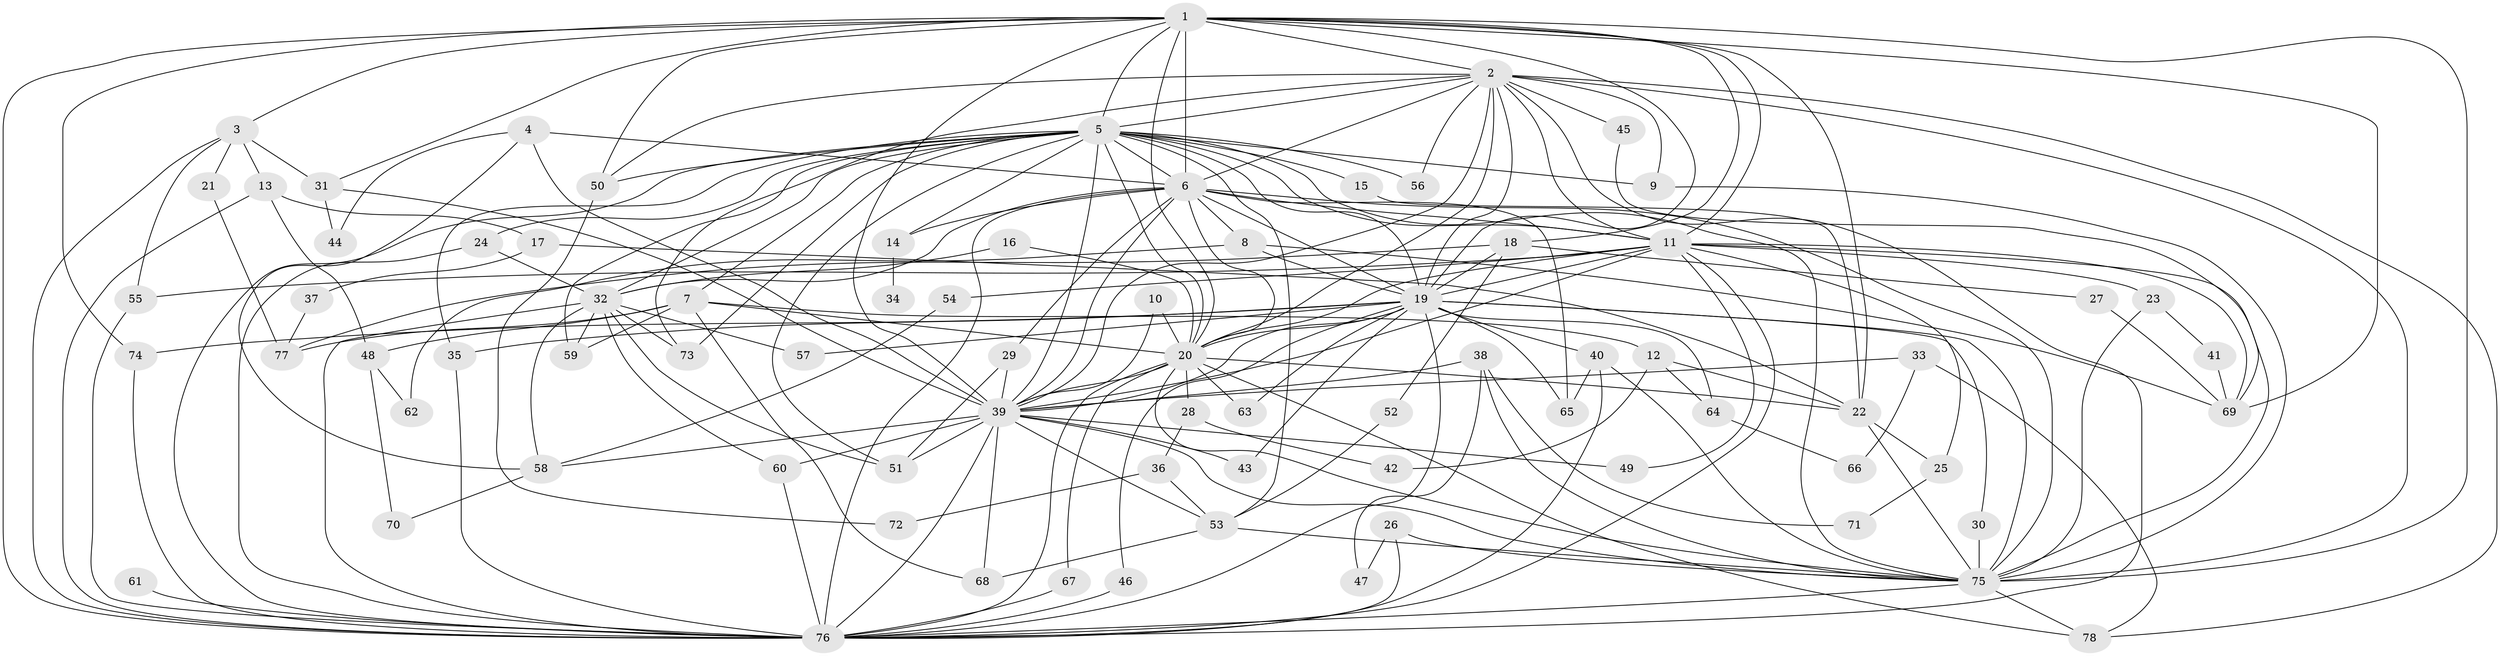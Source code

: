 // original degree distribution, {21: 0.009009009009009009, 24: 0.018018018018018018, 19: 0.009009009009009009, 23: 0.018018018018018018, 18: 0.009009009009009009, 16: 0.018018018018018018, 20: 0.009009009009009009, 3: 0.18018018018018017, 6: 0.036036036036036036, 4: 0.11711711711711711, 2: 0.5315315315315315, 11: 0.009009009009009009, 8: 0.009009009009009009, 7: 0.009009009009009009, 5: 0.018018018018018018}
// Generated by graph-tools (version 1.1) at 2025/36/03/04/25 23:36:20]
// undirected, 78 vertices, 199 edges
graph export_dot {
  node [color=gray90,style=filled];
  1;
  2;
  3;
  4;
  5;
  6;
  7;
  8;
  9;
  10;
  11;
  12;
  13;
  14;
  15;
  16;
  17;
  18;
  19;
  20;
  21;
  22;
  23;
  24;
  25;
  26;
  27;
  28;
  29;
  30;
  31;
  32;
  33;
  34;
  35;
  36;
  37;
  38;
  39;
  40;
  41;
  42;
  43;
  44;
  45;
  46;
  47;
  48;
  49;
  50;
  51;
  52;
  53;
  54;
  55;
  56;
  57;
  58;
  59;
  60;
  61;
  62;
  63;
  64;
  65;
  66;
  67;
  68;
  69;
  70;
  71;
  72;
  73;
  74;
  75;
  76;
  77;
  78;
  1 -- 2 [weight=1.0];
  1 -- 3 [weight=1.0];
  1 -- 5 [weight=1.0];
  1 -- 6 [weight=1.0];
  1 -- 11 [weight=2.0];
  1 -- 18 [weight=1.0];
  1 -- 19 [weight=1.0];
  1 -- 20 [weight=1.0];
  1 -- 22 [weight=1.0];
  1 -- 31 [weight=1.0];
  1 -- 39 [weight=2.0];
  1 -- 50 [weight=1.0];
  1 -- 69 [weight=1.0];
  1 -- 74 [weight=1.0];
  1 -- 75 [weight=2.0];
  1 -- 76 [weight=1.0];
  2 -- 5 [weight=1.0];
  2 -- 6 [weight=1.0];
  2 -- 9 [weight=1.0];
  2 -- 11 [weight=1.0];
  2 -- 19 [weight=1.0];
  2 -- 20 [weight=2.0];
  2 -- 39 [weight=1.0];
  2 -- 45 [weight=1.0];
  2 -- 50 [weight=1.0];
  2 -- 56 [weight=1.0];
  2 -- 73 [weight=1.0];
  2 -- 75 [weight=1.0];
  2 -- 76 [weight=1.0];
  2 -- 78 [weight=1.0];
  3 -- 13 [weight=1.0];
  3 -- 21 [weight=1.0];
  3 -- 31 [weight=1.0];
  3 -- 55 [weight=1.0];
  3 -- 76 [weight=1.0];
  4 -- 6 [weight=1.0];
  4 -- 39 [weight=1.0];
  4 -- 44 [weight=1.0];
  4 -- 58 [weight=1.0];
  5 -- 6 [weight=2.0];
  5 -- 7 [weight=1.0];
  5 -- 9 [weight=1.0];
  5 -- 11 [weight=1.0];
  5 -- 14 [weight=1.0];
  5 -- 15 [weight=1.0];
  5 -- 19 [weight=1.0];
  5 -- 20 [weight=1.0];
  5 -- 24 [weight=1.0];
  5 -- 32 [weight=1.0];
  5 -- 35 [weight=1.0];
  5 -- 39 [weight=1.0];
  5 -- 50 [weight=1.0];
  5 -- 51 [weight=1.0];
  5 -- 53 [weight=1.0];
  5 -- 56 [weight=1.0];
  5 -- 59 [weight=1.0];
  5 -- 73 [weight=1.0];
  5 -- 75 [weight=1.0];
  5 -- 76 [weight=1.0];
  6 -- 8 [weight=1.0];
  6 -- 11 [weight=1.0];
  6 -- 14 [weight=1.0];
  6 -- 19 [weight=2.0];
  6 -- 20 [weight=1.0];
  6 -- 29 [weight=1.0];
  6 -- 32 [weight=1.0];
  6 -- 39 [weight=1.0];
  6 -- 65 [weight=1.0];
  6 -- 75 [weight=2.0];
  6 -- 76 [weight=1.0];
  7 -- 12 [weight=1.0];
  7 -- 20 [weight=1.0];
  7 -- 48 [weight=1.0];
  7 -- 59 [weight=1.0];
  7 -- 68 [weight=1.0];
  7 -- 77 [weight=2.0];
  8 -- 19 [weight=1.0];
  8 -- 62 [weight=1.0];
  8 -- 69 [weight=1.0];
  9 -- 75 [weight=1.0];
  10 -- 20 [weight=1.0];
  10 -- 39 [weight=1.0];
  11 -- 19 [weight=1.0];
  11 -- 20 [weight=1.0];
  11 -- 23 [weight=1.0];
  11 -- 25 [weight=1.0];
  11 -- 39 [weight=1.0];
  11 -- 49 [weight=1.0];
  11 -- 54 [weight=1.0];
  11 -- 55 [weight=1.0];
  11 -- 69 [weight=1.0];
  11 -- 75 [weight=1.0];
  11 -- 76 [weight=1.0];
  12 -- 22 [weight=1.0];
  12 -- 42 [weight=1.0];
  12 -- 64 [weight=1.0];
  13 -- 17 [weight=1.0];
  13 -- 48 [weight=1.0];
  13 -- 76 [weight=1.0];
  14 -- 34 [weight=1.0];
  15 -- 22 [weight=1.0];
  16 -- 20 [weight=1.0];
  16 -- 32 [weight=1.0];
  17 -- 22 [weight=1.0];
  17 -- 37 [weight=1.0];
  18 -- 19 [weight=2.0];
  18 -- 27 [weight=1.0];
  18 -- 52 [weight=1.0];
  18 -- 77 [weight=1.0];
  19 -- 20 [weight=1.0];
  19 -- 30 [weight=1.0];
  19 -- 35 [weight=1.0];
  19 -- 39 [weight=1.0];
  19 -- 40 [weight=1.0];
  19 -- 43 [weight=1.0];
  19 -- 46 [weight=1.0];
  19 -- 57 [weight=1.0];
  19 -- 63 [weight=1.0];
  19 -- 64 [weight=1.0];
  19 -- 65 [weight=1.0];
  19 -- 74 [weight=1.0];
  19 -- 75 [weight=1.0];
  19 -- 76 [weight=1.0];
  20 -- 22 [weight=1.0];
  20 -- 28 [weight=1.0];
  20 -- 39 [weight=1.0];
  20 -- 63 [weight=1.0];
  20 -- 67 [weight=1.0];
  20 -- 75 [weight=1.0];
  20 -- 76 [weight=1.0];
  20 -- 78 [weight=1.0];
  21 -- 77 [weight=1.0];
  22 -- 25 [weight=1.0];
  22 -- 75 [weight=1.0];
  23 -- 41 [weight=1.0];
  23 -- 75 [weight=1.0];
  24 -- 32 [weight=1.0];
  24 -- 76 [weight=1.0];
  25 -- 71 [weight=1.0];
  26 -- 47 [weight=1.0];
  26 -- 75 [weight=1.0];
  26 -- 76 [weight=1.0];
  27 -- 69 [weight=1.0];
  28 -- 36 [weight=1.0];
  28 -- 42 [weight=1.0];
  29 -- 39 [weight=1.0];
  29 -- 51 [weight=1.0];
  30 -- 75 [weight=1.0];
  31 -- 39 [weight=1.0];
  31 -- 44 [weight=1.0];
  32 -- 51 [weight=1.0];
  32 -- 57 [weight=1.0];
  32 -- 58 [weight=1.0];
  32 -- 59 [weight=1.0];
  32 -- 60 [weight=1.0];
  32 -- 73 [weight=1.0];
  32 -- 76 [weight=1.0];
  33 -- 39 [weight=1.0];
  33 -- 66 [weight=1.0];
  33 -- 78 [weight=1.0];
  35 -- 76 [weight=1.0];
  36 -- 53 [weight=1.0];
  36 -- 72 [weight=1.0];
  37 -- 77 [weight=1.0];
  38 -- 39 [weight=1.0];
  38 -- 47 [weight=1.0];
  38 -- 71 [weight=1.0];
  38 -- 75 [weight=1.0];
  39 -- 43 [weight=2.0];
  39 -- 49 [weight=1.0];
  39 -- 51 [weight=1.0];
  39 -- 53 [weight=1.0];
  39 -- 58 [weight=1.0];
  39 -- 60 [weight=1.0];
  39 -- 68 [weight=1.0];
  39 -- 75 [weight=1.0];
  39 -- 76 [weight=1.0];
  40 -- 65 [weight=1.0];
  40 -- 75 [weight=1.0];
  40 -- 76 [weight=1.0];
  41 -- 69 [weight=1.0];
  45 -- 69 [weight=1.0];
  46 -- 76 [weight=1.0];
  48 -- 62 [weight=1.0];
  48 -- 70 [weight=1.0];
  50 -- 72 [weight=1.0];
  52 -- 53 [weight=1.0];
  53 -- 68 [weight=1.0];
  53 -- 75 [weight=1.0];
  54 -- 58 [weight=1.0];
  55 -- 76 [weight=1.0];
  58 -- 70 [weight=1.0];
  60 -- 76 [weight=1.0];
  61 -- 76 [weight=1.0];
  64 -- 66 [weight=1.0];
  67 -- 76 [weight=1.0];
  74 -- 76 [weight=1.0];
  75 -- 76 [weight=2.0];
  75 -- 78 [weight=1.0];
}
